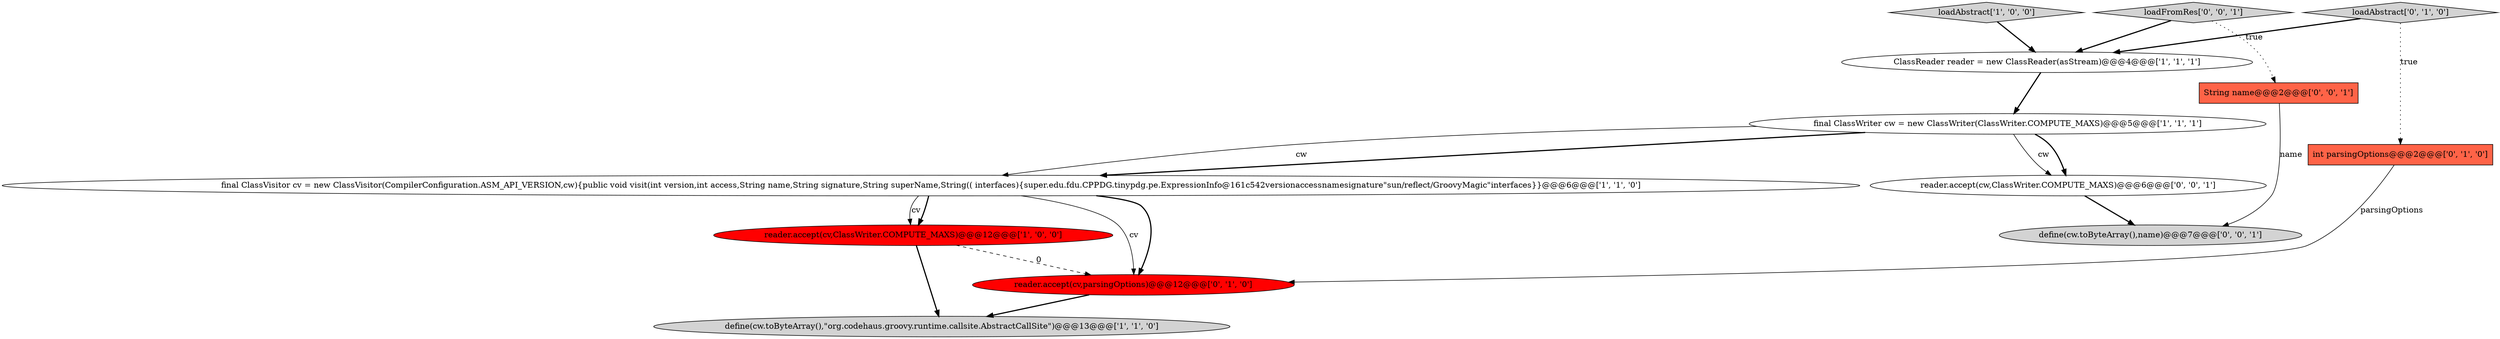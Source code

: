 digraph {
9 [style = filled, label = "String name@@@2@@@['0', '0', '1']", fillcolor = tomato, shape = box image = "AAA0AAABBB3BBB"];
3 [style = filled, label = "ClassReader reader = new ClassReader(asStream)@@@4@@@['1', '1', '1']", fillcolor = white, shape = ellipse image = "AAA0AAABBB1BBB"];
5 [style = filled, label = "loadAbstract['1', '0', '0']", fillcolor = lightgray, shape = diamond image = "AAA0AAABBB1BBB"];
6 [style = filled, label = "reader.accept(cv,parsingOptions)@@@12@@@['0', '1', '0']", fillcolor = red, shape = ellipse image = "AAA1AAABBB2BBB"];
11 [style = filled, label = "reader.accept(cw,ClassWriter.COMPUTE_MAXS)@@@6@@@['0', '0', '1']", fillcolor = white, shape = ellipse image = "AAA0AAABBB3BBB"];
4 [style = filled, label = "define(cw.toByteArray(),\"org.codehaus.groovy.runtime.callsite.AbstractCallSite\")@@@13@@@['1', '1', '0']", fillcolor = lightgray, shape = ellipse image = "AAA0AAABBB1BBB"];
2 [style = filled, label = "final ClassWriter cw = new ClassWriter(ClassWriter.COMPUTE_MAXS)@@@5@@@['1', '1', '1']", fillcolor = white, shape = ellipse image = "AAA0AAABBB1BBB"];
1 [style = filled, label = "reader.accept(cv,ClassWriter.COMPUTE_MAXS)@@@12@@@['1', '0', '0']", fillcolor = red, shape = ellipse image = "AAA1AAABBB1BBB"];
7 [style = filled, label = "loadAbstract['0', '1', '0']", fillcolor = lightgray, shape = diamond image = "AAA0AAABBB2BBB"];
8 [style = filled, label = "int parsingOptions@@@2@@@['0', '1', '0']", fillcolor = tomato, shape = box image = "AAA1AAABBB2BBB"];
0 [style = filled, label = "final ClassVisitor cv = new ClassVisitor(CompilerConfiguration.ASM_API_VERSION,cw){public void visit(int version,int access,String name,String signature,String superName,String(( interfaces){super.edu.fdu.CPPDG.tinypdg.pe.ExpressionInfo@161c542versionaccessnamesignature\"sun/reflect/GroovyMagic\"interfaces}}@@@6@@@['1', '1', '0']", fillcolor = white, shape = ellipse image = "AAA0AAABBB1BBB"];
10 [style = filled, label = "define(cw.toByteArray(),name)@@@7@@@['0', '0', '1']", fillcolor = lightgray, shape = ellipse image = "AAA0AAABBB3BBB"];
12 [style = filled, label = "loadFromRes['0', '0', '1']", fillcolor = lightgray, shape = diamond image = "AAA0AAABBB3BBB"];
2->11 [style = solid, label="cw"];
5->3 [style = bold, label=""];
6->4 [style = bold, label=""];
1->4 [style = bold, label=""];
2->0 [style = bold, label=""];
12->3 [style = bold, label=""];
8->6 [style = solid, label="parsingOptions"];
2->0 [style = solid, label="cw"];
3->2 [style = bold, label=""];
7->8 [style = dotted, label="true"];
0->6 [style = bold, label=""];
11->10 [style = bold, label=""];
0->1 [style = bold, label=""];
2->11 [style = bold, label=""];
0->1 [style = solid, label="cv"];
7->3 [style = bold, label=""];
1->6 [style = dashed, label="0"];
12->9 [style = dotted, label="true"];
9->10 [style = solid, label="name"];
0->6 [style = solid, label="cv"];
}
